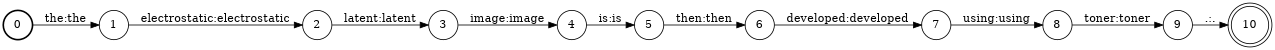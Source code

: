 digraph FST {
rankdir = LR;
size = "8.5,11";
label = "";
center = 1;
orientation = Portrait;
ranksep = "0.4";
nodesep = "0.25";
0 [label = "0", shape = circle, style = bold, fontsize = 14]
	0 -> 1 [label = "the:the", fontsize = 14];
1 [label = "1", shape = circle, style = solid, fontsize = 14]
	1 -> 2 [label = "electrostatic:electrostatic", fontsize = 14];
2 [label = "2", shape = circle, style = solid, fontsize = 14]
	2 -> 3 [label = "latent:latent", fontsize = 14];
3 [label = "3", shape = circle, style = solid, fontsize = 14]
	3 -> 4 [label = "image:image", fontsize = 14];
4 [label = "4", shape = circle, style = solid, fontsize = 14]
	4 -> 5 [label = "is:is", fontsize = 14];
5 [label = "5", shape = circle, style = solid, fontsize = 14]
	5 -> 6 [label = "then:then", fontsize = 14];
6 [label = "6", shape = circle, style = solid, fontsize = 14]
	6 -> 7 [label = "developed:developed", fontsize = 14];
7 [label = "7", shape = circle, style = solid, fontsize = 14]
	7 -> 8 [label = "using:using", fontsize = 14];
8 [label = "8", shape = circle, style = solid, fontsize = 14]
	8 -> 9 [label = "toner:toner", fontsize = 14];
9 [label = "9", shape = circle, style = solid, fontsize = 14]
	9 -> 10 [label = ".:.", fontsize = 14];
10 [label = "10", shape = doublecircle, style = solid, fontsize = 14]
}

